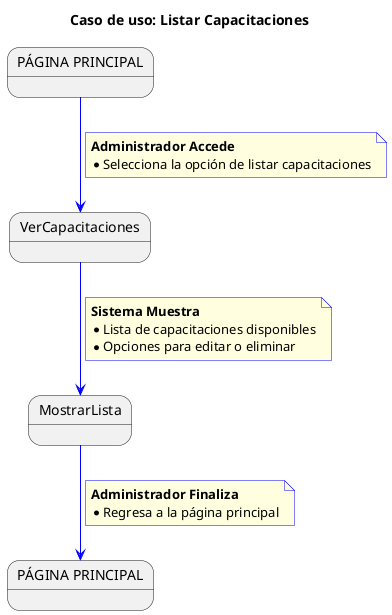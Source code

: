 @startuml
title Caso de uso: Listar Capacitaciones

skinparam {
    NoteBackgroundColor #lightYellow
    ArrowColor #blue
    NoteBorderColor #blue
    linetype polyline
}

state startState as "PÁGINA PRINCIPAL"
state endState as "PÁGINA PRINCIPAL"

startState --> VerCapacitaciones
note on link
    <b>Administrador Accede</b>
    * Selecciona la opción de listar capacitaciones
end note

VerCapacitaciones --> MostrarLista
note on link
    <b>Sistema Muestra</b>
    * Lista de capacitaciones disponibles
    * Opciones para editar o eliminar
end note

MostrarLista --> endState
note on link
    <b>Administrador Finaliza</b>
    * Regresa a la página principal
end note
@enduml
